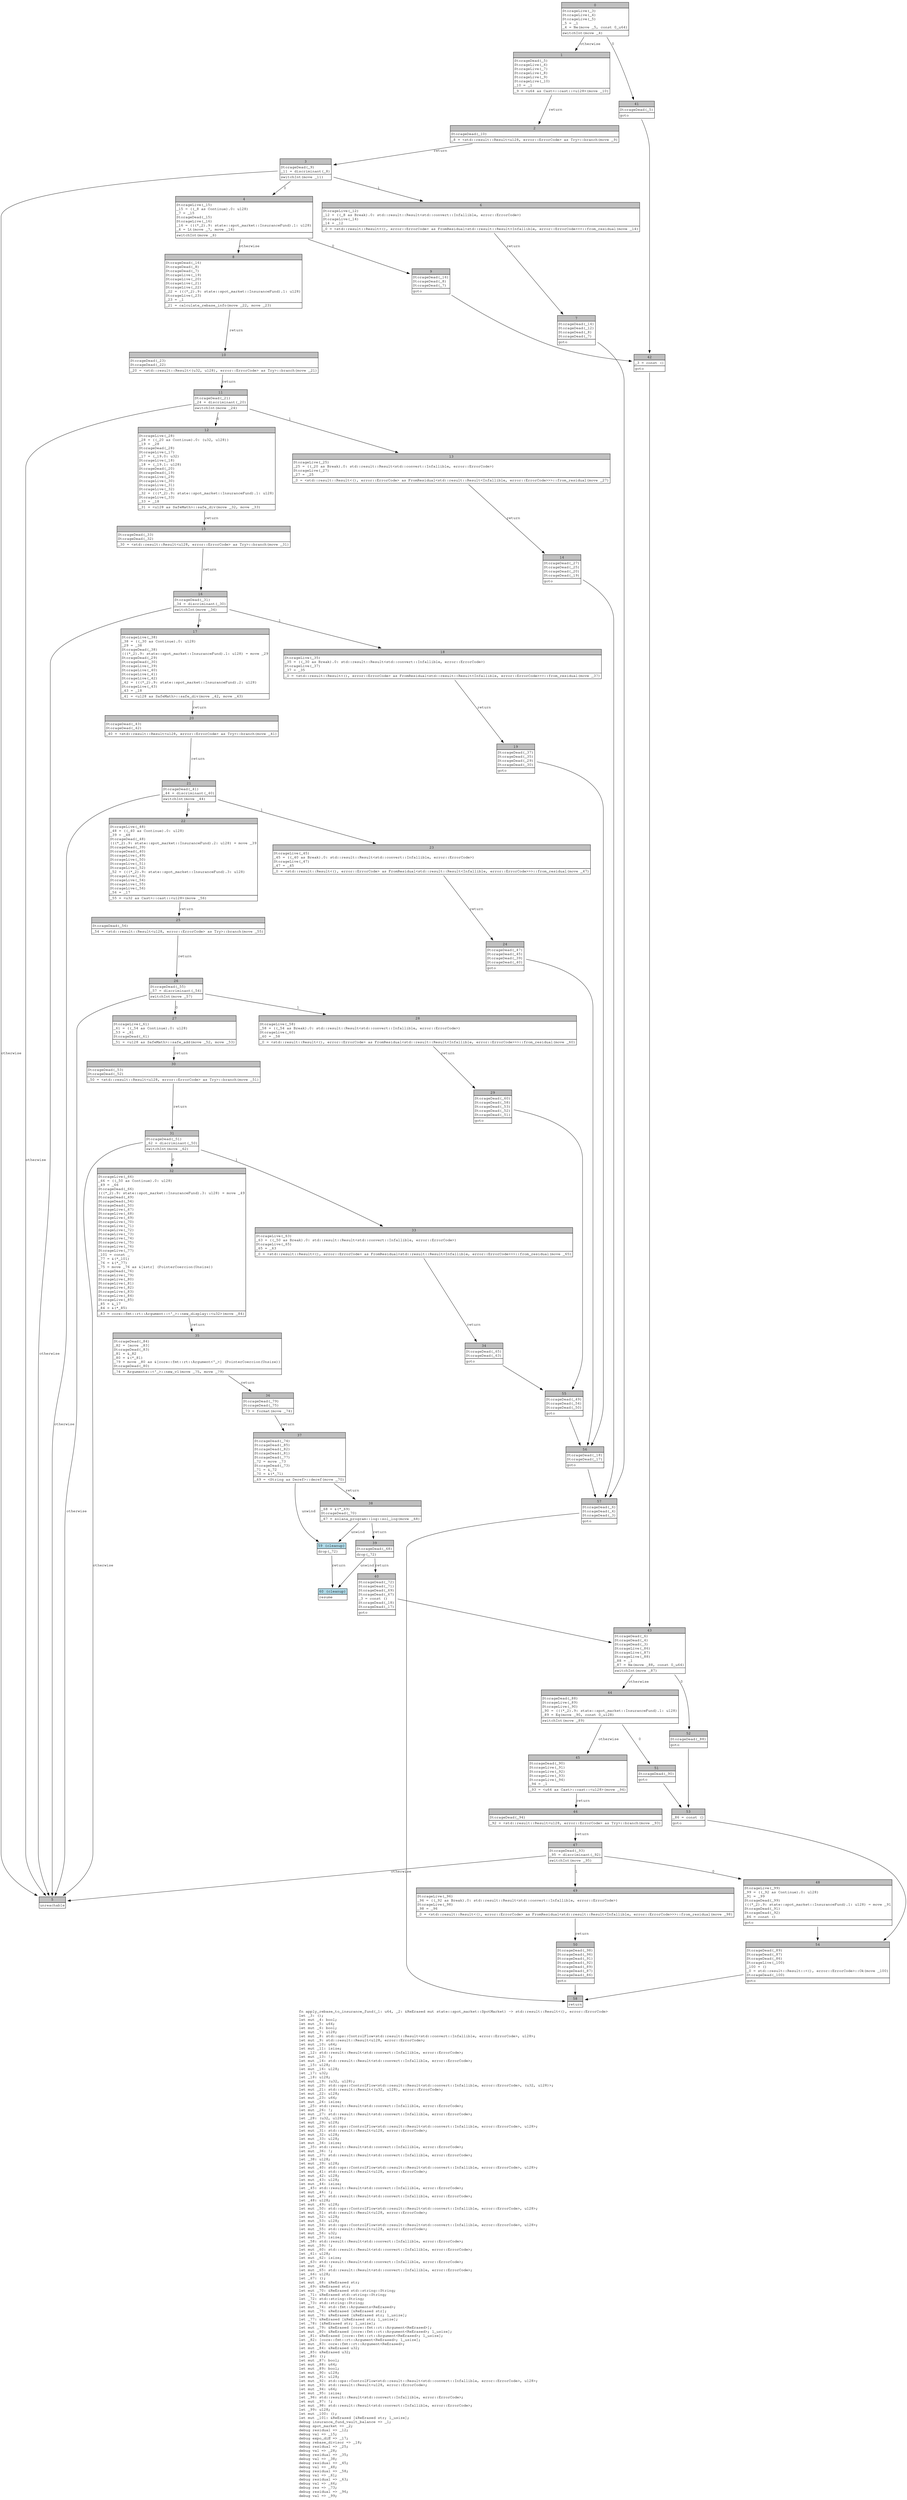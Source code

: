 digraph Mir_0_195 {
    graph [fontname="Courier, monospace"];
    node [fontname="Courier, monospace"];
    edge [fontname="Courier, monospace"];
    label=<fn apply_rebase_to_insurance_fund(_1: u64, _2: &amp;ReErased mut state::spot_market::SpotMarket) -&gt; std::result::Result&lt;(), error::ErrorCode&gt;<br align="left"/>let _3: ();<br align="left"/>let mut _4: bool;<br align="left"/>let mut _5: u64;<br align="left"/>let mut _6: bool;<br align="left"/>let mut _7: u128;<br align="left"/>let mut _8: std::ops::ControlFlow&lt;std::result::Result&lt;std::convert::Infallible, error::ErrorCode&gt;, u128&gt;;<br align="left"/>let mut _9: std::result::Result&lt;u128, error::ErrorCode&gt;;<br align="left"/>let mut _10: u64;<br align="left"/>let mut _11: isize;<br align="left"/>let _12: std::result::Result&lt;std::convert::Infallible, error::ErrorCode&gt;;<br align="left"/>let mut _13: !;<br align="left"/>let mut _14: std::result::Result&lt;std::convert::Infallible, error::ErrorCode&gt;;<br align="left"/>let _15: u128;<br align="left"/>let mut _16: u128;<br align="left"/>let _17: u32;<br align="left"/>let _18: u128;<br align="left"/>let mut _19: (u32, u128);<br align="left"/>let mut _20: std::ops::ControlFlow&lt;std::result::Result&lt;std::convert::Infallible, error::ErrorCode&gt;, (u32, u128)&gt;;<br align="left"/>let mut _21: std::result::Result&lt;(u32, u128), error::ErrorCode&gt;;<br align="left"/>let mut _22: u128;<br align="left"/>let mut _23: u64;<br align="left"/>let mut _24: isize;<br align="left"/>let _25: std::result::Result&lt;std::convert::Infallible, error::ErrorCode&gt;;<br align="left"/>let mut _26: !;<br align="left"/>let mut _27: std::result::Result&lt;std::convert::Infallible, error::ErrorCode&gt;;<br align="left"/>let _28: (u32, u128);<br align="left"/>let mut _29: u128;<br align="left"/>let mut _30: std::ops::ControlFlow&lt;std::result::Result&lt;std::convert::Infallible, error::ErrorCode&gt;, u128&gt;;<br align="left"/>let mut _31: std::result::Result&lt;u128, error::ErrorCode&gt;;<br align="left"/>let mut _32: u128;<br align="left"/>let mut _33: u128;<br align="left"/>let mut _34: isize;<br align="left"/>let _35: std::result::Result&lt;std::convert::Infallible, error::ErrorCode&gt;;<br align="left"/>let mut _36: !;<br align="left"/>let mut _37: std::result::Result&lt;std::convert::Infallible, error::ErrorCode&gt;;<br align="left"/>let _38: u128;<br align="left"/>let mut _39: u128;<br align="left"/>let mut _40: std::ops::ControlFlow&lt;std::result::Result&lt;std::convert::Infallible, error::ErrorCode&gt;, u128&gt;;<br align="left"/>let mut _41: std::result::Result&lt;u128, error::ErrorCode&gt;;<br align="left"/>let mut _42: u128;<br align="left"/>let mut _43: u128;<br align="left"/>let mut _44: isize;<br align="left"/>let _45: std::result::Result&lt;std::convert::Infallible, error::ErrorCode&gt;;<br align="left"/>let mut _46: !;<br align="left"/>let mut _47: std::result::Result&lt;std::convert::Infallible, error::ErrorCode&gt;;<br align="left"/>let _48: u128;<br align="left"/>let mut _49: u128;<br align="left"/>let mut _50: std::ops::ControlFlow&lt;std::result::Result&lt;std::convert::Infallible, error::ErrorCode&gt;, u128&gt;;<br align="left"/>let mut _51: std::result::Result&lt;u128, error::ErrorCode&gt;;<br align="left"/>let mut _52: u128;<br align="left"/>let mut _53: u128;<br align="left"/>let mut _54: std::ops::ControlFlow&lt;std::result::Result&lt;std::convert::Infallible, error::ErrorCode&gt;, u128&gt;;<br align="left"/>let mut _55: std::result::Result&lt;u128, error::ErrorCode&gt;;<br align="left"/>let mut _56: u32;<br align="left"/>let mut _57: isize;<br align="left"/>let _58: std::result::Result&lt;std::convert::Infallible, error::ErrorCode&gt;;<br align="left"/>let mut _59: !;<br align="left"/>let mut _60: std::result::Result&lt;std::convert::Infallible, error::ErrorCode&gt;;<br align="left"/>let _61: u128;<br align="left"/>let mut _62: isize;<br align="left"/>let _63: std::result::Result&lt;std::convert::Infallible, error::ErrorCode&gt;;<br align="left"/>let mut _64: !;<br align="left"/>let mut _65: std::result::Result&lt;std::convert::Infallible, error::ErrorCode&gt;;<br align="left"/>let _66: u128;<br align="left"/>let _67: ();<br align="left"/>let mut _68: &amp;ReErased str;<br align="left"/>let _69: &amp;ReErased str;<br align="left"/>let mut _70: &amp;ReErased std::string::String;<br align="left"/>let _71: &amp;ReErased std::string::String;<br align="left"/>let _72: std::string::String;<br align="left"/>let _73: std::string::String;<br align="left"/>let mut _74: std::fmt::Arguments&lt;ReErased&gt;;<br align="left"/>let mut _75: &amp;ReErased [&amp;ReErased str];<br align="left"/>let mut _76: &amp;ReErased [&amp;ReErased str; 1_usize];<br align="left"/>let _77: &amp;ReErased [&amp;ReErased str; 1_usize];<br align="left"/>let _78: [&amp;ReErased str; 1_usize];<br align="left"/>let mut _79: &amp;ReErased [core::fmt::rt::Argument&lt;ReErased&gt;];<br align="left"/>let mut _80: &amp;ReErased [core::fmt::rt::Argument&lt;ReErased&gt;; 1_usize];<br align="left"/>let _81: &amp;ReErased [core::fmt::rt::Argument&lt;ReErased&gt;; 1_usize];<br align="left"/>let _82: [core::fmt::rt::Argument&lt;ReErased&gt;; 1_usize];<br align="left"/>let mut _83: core::fmt::rt::Argument&lt;ReErased&gt;;<br align="left"/>let mut _84: &amp;ReErased u32;<br align="left"/>let _85: &amp;ReErased u32;<br align="left"/>let _86: ();<br align="left"/>let mut _87: bool;<br align="left"/>let mut _88: u64;<br align="left"/>let mut _89: bool;<br align="left"/>let mut _90: u128;<br align="left"/>let mut _91: u128;<br align="left"/>let mut _92: std::ops::ControlFlow&lt;std::result::Result&lt;std::convert::Infallible, error::ErrorCode&gt;, u128&gt;;<br align="left"/>let mut _93: std::result::Result&lt;u128, error::ErrorCode&gt;;<br align="left"/>let mut _94: u64;<br align="left"/>let mut _95: isize;<br align="left"/>let _96: std::result::Result&lt;std::convert::Infallible, error::ErrorCode&gt;;<br align="left"/>let mut _97: !;<br align="left"/>let mut _98: std::result::Result&lt;std::convert::Infallible, error::ErrorCode&gt;;<br align="left"/>let _99: u128;<br align="left"/>let mut _100: ();<br align="left"/>let mut _101: &amp;ReErased [&amp;ReErased str; 1_usize];<br align="left"/>debug insurance_fund_vault_balance =&gt; _1;<br align="left"/>debug spot_market =&gt; _2;<br align="left"/>debug residual =&gt; _12;<br align="left"/>debug val =&gt; _15;<br align="left"/>debug expo_diff =&gt; _17;<br align="left"/>debug rebase_divisor =&gt; _18;<br align="left"/>debug residual =&gt; _25;<br align="left"/>debug val =&gt; _28;<br align="left"/>debug residual =&gt; _35;<br align="left"/>debug val =&gt; _38;<br align="left"/>debug residual =&gt; _45;<br align="left"/>debug val =&gt; _48;<br align="left"/>debug residual =&gt; _58;<br align="left"/>debug val =&gt; _61;<br align="left"/>debug residual =&gt; _63;<br align="left"/>debug val =&gt; _66;<br align="left"/>debug res =&gt; _73;<br align="left"/>debug residual =&gt; _96;<br align="left"/>debug val =&gt; _99;<br align="left"/>>;
    bb0__0_195 [shape="none", label=<<table border="0" cellborder="1" cellspacing="0"><tr><td bgcolor="gray" align="center" colspan="1">0</td></tr><tr><td align="left" balign="left">StorageLive(_3)<br/>StorageLive(_4)<br/>StorageLive(_5)<br/>_5 = _1<br/>_4 = Ne(move _5, const 0_u64)<br/></td></tr><tr><td align="left">switchInt(move _4)</td></tr></table>>];
    bb1__0_195 [shape="none", label=<<table border="0" cellborder="1" cellspacing="0"><tr><td bgcolor="gray" align="center" colspan="1">1</td></tr><tr><td align="left" balign="left">StorageDead(_5)<br/>StorageLive(_6)<br/>StorageLive(_7)<br/>StorageLive(_8)<br/>StorageLive(_9)<br/>StorageLive(_10)<br/>_10 = _1<br/></td></tr><tr><td align="left">_9 = &lt;u64 as Cast&gt;::cast::&lt;u128&gt;(move _10)</td></tr></table>>];
    bb2__0_195 [shape="none", label=<<table border="0" cellborder="1" cellspacing="0"><tr><td bgcolor="gray" align="center" colspan="1">2</td></tr><tr><td align="left" balign="left">StorageDead(_10)<br/></td></tr><tr><td align="left">_8 = &lt;std::result::Result&lt;u128, error::ErrorCode&gt; as Try&gt;::branch(move _9)</td></tr></table>>];
    bb3__0_195 [shape="none", label=<<table border="0" cellborder="1" cellspacing="0"><tr><td bgcolor="gray" align="center" colspan="1">3</td></tr><tr><td align="left" balign="left">StorageDead(_9)<br/>_11 = discriminant(_8)<br/></td></tr><tr><td align="left">switchInt(move _11)</td></tr></table>>];
    bb4__0_195 [shape="none", label=<<table border="0" cellborder="1" cellspacing="0"><tr><td bgcolor="gray" align="center" colspan="1">4</td></tr><tr><td align="left" balign="left">StorageLive(_15)<br/>_15 = ((_8 as Continue).0: u128)<br/>_7 = _15<br/>StorageDead(_15)<br/>StorageLive(_16)<br/>_16 = (((*_2).9: state::spot_market::InsuranceFund).1: u128)<br/>_6 = Lt(move _7, move _16)<br/></td></tr><tr><td align="left">switchInt(move _6)</td></tr></table>>];
    bb5__0_195 [shape="none", label=<<table border="0" cellborder="1" cellspacing="0"><tr><td bgcolor="gray" align="center" colspan="1">5</td></tr><tr><td align="left">unreachable</td></tr></table>>];
    bb6__0_195 [shape="none", label=<<table border="0" cellborder="1" cellspacing="0"><tr><td bgcolor="gray" align="center" colspan="1">6</td></tr><tr><td align="left" balign="left">StorageLive(_12)<br/>_12 = ((_8 as Break).0: std::result::Result&lt;std::convert::Infallible, error::ErrorCode&gt;)<br/>StorageLive(_14)<br/>_14 = _12<br/></td></tr><tr><td align="left">_0 = &lt;std::result::Result&lt;(), error::ErrorCode&gt; as FromResidual&lt;std::result::Result&lt;Infallible, error::ErrorCode&gt;&gt;&gt;::from_residual(move _14)</td></tr></table>>];
    bb7__0_195 [shape="none", label=<<table border="0" cellborder="1" cellspacing="0"><tr><td bgcolor="gray" align="center" colspan="1">7</td></tr><tr><td align="left" balign="left">StorageDead(_14)<br/>StorageDead(_12)<br/>StorageDead(_8)<br/>StorageDead(_7)<br/></td></tr><tr><td align="left">goto</td></tr></table>>];
    bb8__0_195 [shape="none", label=<<table border="0" cellborder="1" cellspacing="0"><tr><td bgcolor="gray" align="center" colspan="1">8</td></tr><tr><td align="left" balign="left">StorageDead(_16)<br/>StorageDead(_8)<br/>StorageDead(_7)<br/>StorageLive(_19)<br/>StorageLive(_20)<br/>StorageLive(_21)<br/>StorageLive(_22)<br/>_22 = (((*_2).9: state::spot_market::InsuranceFund).1: u128)<br/>StorageLive(_23)<br/>_23 = _1<br/></td></tr><tr><td align="left">_21 = calculate_rebase_info(move _22, move _23)</td></tr></table>>];
    bb9__0_195 [shape="none", label=<<table border="0" cellborder="1" cellspacing="0"><tr><td bgcolor="gray" align="center" colspan="1">9</td></tr><tr><td align="left" balign="left">StorageDead(_16)<br/>StorageDead(_8)<br/>StorageDead(_7)<br/></td></tr><tr><td align="left">goto</td></tr></table>>];
    bb10__0_195 [shape="none", label=<<table border="0" cellborder="1" cellspacing="0"><tr><td bgcolor="gray" align="center" colspan="1">10</td></tr><tr><td align="left" balign="left">StorageDead(_23)<br/>StorageDead(_22)<br/></td></tr><tr><td align="left">_20 = &lt;std::result::Result&lt;(u32, u128), error::ErrorCode&gt; as Try&gt;::branch(move _21)</td></tr></table>>];
    bb11__0_195 [shape="none", label=<<table border="0" cellborder="1" cellspacing="0"><tr><td bgcolor="gray" align="center" colspan="1">11</td></tr><tr><td align="left" balign="left">StorageDead(_21)<br/>_24 = discriminant(_20)<br/></td></tr><tr><td align="left">switchInt(move _24)</td></tr></table>>];
    bb12__0_195 [shape="none", label=<<table border="0" cellborder="1" cellspacing="0"><tr><td bgcolor="gray" align="center" colspan="1">12</td></tr><tr><td align="left" balign="left">StorageLive(_28)<br/>_28 = ((_20 as Continue).0: (u32, u128))<br/>_19 = _28<br/>StorageDead(_28)<br/>StorageLive(_17)<br/>_17 = (_19.0: u32)<br/>StorageLive(_18)<br/>_18 = (_19.1: u128)<br/>StorageDead(_20)<br/>StorageDead(_19)<br/>StorageLive(_29)<br/>StorageLive(_30)<br/>StorageLive(_31)<br/>StorageLive(_32)<br/>_32 = (((*_2).9: state::spot_market::InsuranceFund).1: u128)<br/>StorageLive(_33)<br/>_33 = _18<br/></td></tr><tr><td align="left">_31 = &lt;u128 as SafeMath&gt;::safe_div(move _32, move _33)</td></tr></table>>];
    bb13__0_195 [shape="none", label=<<table border="0" cellborder="1" cellspacing="0"><tr><td bgcolor="gray" align="center" colspan="1">13</td></tr><tr><td align="left" balign="left">StorageLive(_25)<br/>_25 = ((_20 as Break).0: std::result::Result&lt;std::convert::Infallible, error::ErrorCode&gt;)<br/>StorageLive(_27)<br/>_27 = _25<br/></td></tr><tr><td align="left">_0 = &lt;std::result::Result&lt;(), error::ErrorCode&gt; as FromResidual&lt;std::result::Result&lt;Infallible, error::ErrorCode&gt;&gt;&gt;::from_residual(move _27)</td></tr></table>>];
    bb14__0_195 [shape="none", label=<<table border="0" cellborder="1" cellspacing="0"><tr><td bgcolor="gray" align="center" colspan="1">14</td></tr><tr><td align="left" balign="left">StorageDead(_27)<br/>StorageDead(_25)<br/>StorageDead(_20)<br/>StorageDead(_19)<br/></td></tr><tr><td align="left">goto</td></tr></table>>];
    bb15__0_195 [shape="none", label=<<table border="0" cellborder="1" cellspacing="0"><tr><td bgcolor="gray" align="center" colspan="1">15</td></tr><tr><td align="left" balign="left">StorageDead(_33)<br/>StorageDead(_32)<br/></td></tr><tr><td align="left">_30 = &lt;std::result::Result&lt;u128, error::ErrorCode&gt; as Try&gt;::branch(move _31)</td></tr></table>>];
    bb16__0_195 [shape="none", label=<<table border="0" cellborder="1" cellspacing="0"><tr><td bgcolor="gray" align="center" colspan="1">16</td></tr><tr><td align="left" balign="left">StorageDead(_31)<br/>_34 = discriminant(_30)<br/></td></tr><tr><td align="left">switchInt(move _34)</td></tr></table>>];
    bb17__0_195 [shape="none", label=<<table border="0" cellborder="1" cellspacing="0"><tr><td bgcolor="gray" align="center" colspan="1">17</td></tr><tr><td align="left" balign="left">StorageLive(_38)<br/>_38 = ((_30 as Continue).0: u128)<br/>_29 = _38<br/>StorageDead(_38)<br/>(((*_2).9: state::spot_market::InsuranceFund).1: u128) = move _29<br/>StorageDead(_29)<br/>StorageDead(_30)<br/>StorageLive(_39)<br/>StorageLive(_40)<br/>StorageLive(_41)<br/>StorageLive(_42)<br/>_42 = (((*_2).9: state::spot_market::InsuranceFund).2: u128)<br/>StorageLive(_43)<br/>_43 = _18<br/></td></tr><tr><td align="left">_41 = &lt;u128 as SafeMath&gt;::safe_div(move _42, move _43)</td></tr></table>>];
    bb18__0_195 [shape="none", label=<<table border="0" cellborder="1" cellspacing="0"><tr><td bgcolor="gray" align="center" colspan="1">18</td></tr><tr><td align="left" balign="left">StorageLive(_35)<br/>_35 = ((_30 as Break).0: std::result::Result&lt;std::convert::Infallible, error::ErrorCode&gt;)<br/>StorageLive(_37)<br/>_37 = _35<br/></td></tr><tr><td align="left">_0 = &lt;std::result::Result&lt;(), error::ErrorCode&gt; as FromResidual&lt;std::result::Result&lt;Infallible, error::ErrorCode&gt;&gt;&gt;::from_residual(move _37)</td></tr></table>>];
    bb19__0_195 [shape="none", label=<<table border="0" cellborder="1" cellspacing="0"><tr><td bgcolor="gray" align="center" colspan="1">19</td></tr><tr><td align="left" balign="left">StorageDead(_37)<br/>StorageDead(_35)<br/>StorageDead(_29)<br/>StorageDead(_30)<br/></td></tr><tr><td align="left">goto</td></tr></table>>];
    bb20__0_195 [shape="none", label=<<table border="0" cellborder="1" cellspacing="0"><tr><td bgcolor="gray" align="center" colspan="1">20</td></tr><tr><td align="left" balign="left">StorageDead(_43)<br/>StorageDead(_42)<br/></td></tr><tr><td align="left">_40 = &lt;std::result::Result&lt;u128, error::ErrorCode&gt; as Try&gt;::branch(move _41)</td></tr></table>>];
    bb21__0_195 [shape="none", label=<<table border="0" cellborder="1" cellspacing="0"><tr><td bgcolor="gray" align="center" colspan="1">21</td></tr><tr><td align="left" balign="left">StorageDead(_41)<br/>_44 = discriminant(_40)<br/></td></tr><tr><td align="left">switchInt(move _44)</td></tr></table>>];
    bb22__0_195 [shape="none", label=<<table border="0" cellborder="1" cellspacing="0"><tr><td bgcolor="gray" align="center" colspan="1">22</td></tr><tr><td align="left" balign="left">StorageLive(_48)<br/>_48 = ((_40 as Continue).0: u128)<br/>_39 = _48<br/>StorageDead(_48)<br/>(((*_2).9: state::spot_market::InsuranceFund).2: u128) = move _39<br/>StorageDead(_39)<br/>StorageDead(_40)<br/>StorageLive(_49)<br/>StorageLive(_50)<br/>StorageLive(_51)<br/>StorageLive(_52)<br/>_52 = (((*_2).9: state::spot_market::InsuranceFund).3: u128)<br/>StorageLive(_53)<br/>StorageLive(_54)<br/>StorageLive(_55)<br/>StorageLive(_56)<br/>_56 = _17<br/></td></tr><tr><td align="left">_55 = &lt;u32 as Cast&gt;::cast::&lt;u128&gt;(move _56)</td></tr></table>>];
    bb23__0_195 [shape="none", label=<<table border="0" cellborder="1" cellspacing="0"><tr><td bgcolor="gray" align="center" colspan="1">23</td></tr><tr><td align="left" balign="left">StorageLive(_45)<br/>_45 = ((_40 as Break).0: std::result::Result&lt;std::convert::Infallible, error::ErrorCode&gt;)<br/>StorageLive(_47)<br/>_47 = _45<br/></td></tr><tr><td align="left">_0 = &lt;std::result::Result&lt;(), error::ErrorCode&gt; as FromResidual&lt;std::result::Result&lt;Infallible, error::ErrorCode&gt;&gt;&gt;::from_residual(move _47)</td></tr></table>>];
    bb24__0_195 [shape="none", label=<<table border="0" cellborder="1" cellspacing="0"><tr><td bgcolor="gray" align="center" colspan="1">24</td></tr><tr><td align="left" balign="left">StorageDead(_47)<br/>StorageDead(_45)<br/>StorageDead(_39)<br/>StorageDead(_40)<br/></td></tr><tr><td align="left">goto</td></tr></table>>];
    bb25__0_195 [shape="none", label=<<table border="0" cellborder="1" cellspacing="0"><tr><td bgcolor="gray" align="center" colspan="1">25</td></tr><tr><td align="left" balign="left">StorageDead(_56)<br/></td></tr><tr><td align="left">_54 = &lt;std::result::Result&lt;u128, error::ErrorCode&gt; as Try&gt;::branch(move _55)</td></tr></table>>];
    bb26__0_195 [shape="none", label=<<table border="0" cellborder="1" cellspacing="0"><tr><td bgcolor="gray" align="center" colspan="1">26</td></tr><tr><td align="left" balign="left">StorageDead(_55)<br/>_57 = discriminant(_54)<br/></td></tr><tr><td align="left">switchInt(move _57)</td></tr></table>>];
    bb27__0_195 [shape="none", label=<<table border="0" cellborder="1" cellspacing="0"><tr><td bgcolor="gray" align="center" colspan="1">27</td></tr><tr><td align="left" balign="left">StorageLive(_61)<br/>_61 = ((_54 as Continue).0: u128)<br/>_53 = _61<br/>StorageDead(_61)<br/></td></tr><tr><td align="left">_51 = &lt;u128 as SafeMath&gt;::safe_add(move _52, move _53)</td></tr></table>>];
    bb28__0_195 [shape="none", label=<<table border="0" cellborder="1" cellspacing="0"><tr><td bgcolor="gray" align="center" colspan="1">28</td></tr><tr><td align="left" balign="left">StorageLive(_58)<br/>_58 = ((_54 as Break).0: std::result::Result&lt;std::convert::Infallible, error::ErrorCode&gt;)<br/>StorageLive(_60)<br/>_60 = _58<br/></td></tr><tr><td align="left">_0 = &lt;std::result::Result&lt;(), error::ErrorCode&gt; as FromResidual&lt;std::result::Result&lt;Infallible, error::ErrorCode&gt;&gt;&gt;::from_residual(move _60)</td></tr></table>>];
    bb29__0_195 [shape="none", label=<<table border="0" cellborder="1" cellspacing="0"><tr><td bgcolor="gray" align="center" colspan="1">29</td></tr><tr><td align="left" balign="left">StorageDead(_60)<br/>StorageDead(_58)<br/>StorageDead(_53)<br/>StorageDead(_52)<br/>StorageDead(_51)<br/></td></tr><tr><td align="left">goto</td></tr></table>>];
    bb30__0_195 [shape="none", label=<<table border="0" cellborder="1" cellspacing="0"><tr><td bgcolor="gray" align="center" colspan="1">30</td></tr><tr><td align="left" balign="left">StorageDead(_53)<br/>StorageDead(_52)<br/></td></tr><tr><td align="left">_50 = &lt;std::result::Result&lt;u128, error::ErrorCode&gt; as Try&gt;::branch(move _51)</td></tr></table>>];
    bb31__0_195 [shape="none", label=<<table border="0" cellborder="1" cellspacing="0"><tr><td bgcolor="gray" align="center" colspan="1">31</td></tr><tr><td align="left" balign="left">StorageDead(_51)<br/>_62 = discriminant(_50)<br/></td></tr><tr><td align="left">switchInt(move _62)</td></tr></table>>];
    bb32__0_195 [shape="none", label=<<table border="0" cellborder="1" cellspacing="0"><tr><td bgcolor="gray" align="center" colspan="1">32</td></tr><tr><td align="left" balign="left">StorageLive(_66)<br/>_66 = ((_50 as Continue).0: u128)<br/>_49 = _66<br/>StorageDead(_66)<br/>(((*_2).9: state::spot_market::InsuranceFund).3: u128) = move _49<br/>StorageDead(_49)<br/>StorageDead(_54)<br/>StorageDead(_50)<br/>StorageLive(_67)<br/>StorageLive(_68)<br/>StorageLive(_69)<br/>StorageLive(_70)<br/>StorageLive(_71)<br/>StorageLive(_72)<br/>StorageLive(_73)<br/>StorageLive(_74)<br/>StorageLive(_75)<br/>StorageLive(_76)<br/>StorageLive(_77)<br/>_101 = const _<br/>_77 = &amp;(*_101)<br/>_76 = &amp;(*_77)<br/>_75 = move _76 as &amp;[&amp;str] (PointerCoercion(Unsize))<br/>StorageDead(_76)<br/>StorageLive(_79)<br/>StorageLive(_80)<br/>StorageLive(_81)<br/>StorageLive(_82)<br/>StorageLive(_83)<br/>StorageLive(_84)<br/>StorageLive(_85)<br/>_85 = &amp;_17<br/>_84 = &amp;(*_85)<br/></td></tr><tr><td align="left">_83 = core::fmt::rt::Argument::&lt;'_&gt;::new_display::&lt;u32&gt;(move _84)</td></tr></table>>];
    bb33__0_195 [shape="none", label=<<table border="0" cellborder="1" cellspacing="0"><tr><td bgcolor="gray" align="center" colspan="1">33</td></tr><tr><td align="left" balign="left">StorageLive(_63)<br/>_63 = ((_50 as Break).0: std::result::Result&lt;std::convert::Infallible, error::ErrorCode&gt;)<br/>StorageLive(_65)<br/>_65 = _63<br/></td></tr><tr><td align="left">_0 = &lt;std::result::Result&lt;(), error::ErrorCode&gt; as FromResidual&lt;std::result::Result&lt;Infallible, error::ErrorCode&gt;&gt;&gt;::from_residual(move _65)</td></tr></table>>];
    bb34__0_195 [shape="none", label=<<table border="0" cellborder="1" cellspacing="0"><tr><td bgcolor="gray" align="center" colspan="1">34</td></tr><tr><td align="left" balign="left">StorageDead(_65)<br/>StorageDead(_63)<br/></td></tr><tr><td align="left">goto</td></tr></table>>];
    bb35__0_195 [shape="none", label=<<table border="0" cellborder="1" cellspacing="0"><tr><td bgcolor="gray" align="center" colspan="1">35</td></tr><tr><td align="left" balign="left">StorageDead(_84)<br/>_82 = [move _83]<br/>StorageDead(_83)<br/>_81 = &amp;_82<br/>_80 = &amp;(*_81)<br/>_79 = move _80 as &amp;[core::fmt::rt::Argument&lt;'_&gt;] (PointerCoercion(Unsize))<br/>StorageDead(_80)<br/></td></tr><tr><td align="left">_74 = Arguments::&lt;'_&gt;::new_v1(move _75, move _79)</td></tr></table>>];
    bb36__0_195 [shape="none", label=<<table border="0" cellborder="1" cellspacing="0"><tr><td bgcolor="gray" align="center" colspan="1">36</td></tr><tr><td align="left" balign="left">StorageDead(_79)<br/>StorageDead(_75)<br/></td></tr><tr><td align="left">_73 = format(move _74)</td></tr></table>>];
    bb37__0_195 [shape="none", label=<<table border="0" cellborder="1" cellspacing="0"><tr><td bgcolor="gray" align="center" colspan="1">37</td></tr><tr><td align="left" balign="left">StorageDead(_74)<br/>StorageDead(_85)<br/>StorageDead(_82)<br/>StorageDead(_81)<br/>StorageDead(_77)<br/>_72 = move _73<br/>StorageDead(_73)<br/>_71 = &amp;_72<br/>_70 = &amp;(*_71)<br/></td></tr><tr><td align="left">_69 = &lt;String as Deref&gt;::deref(move _70)</td></tr></table>>];
    bb38__0_195 [shape="none", label=<<table border="0" cellborder="1" cellspacing="0"><tr><td bgcolor="gray" align="center" colspan="1">38</td></tr><tr><td align="left" balign="left">_68 = &amp;(*_69)<br/>StorageDead(_70)<br/></td></tr><tr><td align="left">_67 = solana_program::log::sol_log(move _68)</td></tr></table>>];
    bb39__0_195 [shape="none", label=<<table border="0" cellborder="1" cellspacing="0"><tr><td bgcolor="gray" align="center" colspan="1">39</td></tr><tr><td align="left" balign="left">StorageDead(_68)<br/></td></tr><tr><td align="left">drop(_72)</td></tr></table>>];
    bb40__0_195 [shape="none", label=<<table border="0" cellborder="1" cellspacing="0"><tr><td bgcolor="gray" align="center" colspan="1">40</td></tr><tr><td align="left" balign="left">StorageDead(_72)<br/>StorageDead(_71)<br/>StorageDead(_69)<br/>StorageDead(_67)<br/>_3 = const ()<br/>StorageDead(_18)<br/>StorageDead(_17)<br/></td></tr><tr><td align="left">goto</td></tr></table>>];
    bb41__0_195 [shape="none", label=<<table border="0" cellborder="1" cellspacing="0"><tr><td bgcolor="gray" align="center" colspan="1">41</td></tr><tr><td align="left" balign="left">StorageDead(_5)<br/></td></tr><tr><td align="left">goto</td></tr></table>>];
    bb42__0_195 [shape="none", label=<<table border="0" cellborder="1" cellspacing="0"><tr><td bgcolor="gray" align="center" colspan="1">42</td></tr><tr><td align="left" balign="left">_3 = const ()<br/></td></tr><tr><td align="left">goto</td></tr></table>>];
    bb43__0_195 [shape="none", label=<<table border="0" cellborder="1" cellspacing="0"><tr><td bgcolor="gray" align="center" colspan="1">43</td></tr><tr><td align="left" balign="left">StorageDead(_6)<br/>StorageDead(_4)<br/>StorageDead(_3)<br/>StorageLive(_86)<br/>StorageLive(_87)<br/>StorageLive(_88)<br/>_88 = _1<br/>_87 = Ne(move _88, const 0_u64)<br/></td></tr><tr><td align="left">switchInt(move _87)</td></tr></table>>];
    bb44__0_195 [shape="none", label=<<table border="0" cellborder="1" cellspacing="0"><tr><td bgcolor="gray" align="center" colspan="1">44</td></tr><tr><td align="left" balign="left">StorageDead(_88)<br/>StorageLive(_89)<br/>StorageLive(_90)<br/>_90 = (((*_2).9: state::spot_market::InsuranceFund).1: u128)<br/>_89 = Eq(move _90, const 0_u128)<br/></td></tr><tr><td align="left">switchInt(move _89)</td></tr></table>>];
    bb45__0_195 [shape="none", label=<<table border="0" cellborder="1" cellspacing="0"><tr><td bgcolor="gray" align="center" colspan="1">45</td></tr><tr><td align="left" balign="left">StorageDead(_90)<br/>StorageLive(_91)<br/>StorageLive(_92)<br/>StorageLive(_93)<br/>StorageLive(_94)<br/>_94 = _1<br/></td></tr><tr><td align="left">_93 = &lt;u64 as Cast&gt;::cast::&lt;u128&gt;(move _94)</td></tr></table>>];
    bb46__0_195 [shape="none", label=<<table border="0" cellborder="1" cellspacing="0"><tr><td bgcolor="gray" align="center" colspan="1">46</td></tr><tr><td align="left" balign="left">StorageDead(_94)<br/></td></tr><tr><td align="left">_92 = &lt;std::result::Result&lt;u128, error::ErrorCode&gt; as Try&gt;::branch(move _93)</td></tr></table>>];
    bb47__0_195 [shape="none", label=<<table border="0" cellborder="1" cellspacing="0"><tr><td bgcolor="gray" align="center" colspan="1">47</td></tr><tr><td align="left" balign="left">StorageDead(_93)<br/>_95 = discriminant(_92)<br/></td></tr><tr><td align="left">switchInt(move _95)</td></tr></table>>];
    bb48__0_195 [shape="none", label=<<table border="0" cellborder="1" cellspacing="0"><tr><td bgcolor="gray" align="center" colspan="1">48</td></tr><tr><td align="left" balign="left">StorageLive(_99)<br/>_99 = ((_92 as Continue).0: u128)<br/>_91 = _99<br/>StorageDead(_99)<br/>(((*_2).9: state::spot_market::InsuranceFund).1: u128) = move _91<br/>StorageDead(_91)<br/>StorageDead(_92)<br/>_86 = const ()<br/></td></tr><tr><td align="left">goto</td></tr></table>>];
    bb49__0_195 [shape="none", label=<<table border="0" cellborder="1" cellspacing="0"><tr><td bgcolor="gray" align="center" colspan="1">49</td></tr><tr><td align="left" balign="left">StorageLive(_96)<br/>_96 = ((_92 as Break).0: std::result::Result&lt;std::convert::Infallible, error::ErrorCode&gt;)<br/>StorageLive(_98)<br/>_98 = _96<br/></td></tr><tr><td align="left">_0 = &lt;std::result::Result&lt;(), error::ErrorCode&gt; as FromResidual&lt;std::result::Result&lt;Infallible, error::ErrorCode&gt;&gt;&gt;::from_residual(move _98)</td></tr></table>>];
    bb50__0_195 [shape="none", label=<<table border="0" cellborder="1" cellspacing="0"><tr><td bgcolor="gray" align="center" colspan="1">50</td></tr><tr><td align="left" balign="left">StorageDead(_98)<br/>StorageDead(_96)<br/>StorageDead(_91)<br/>StorageDead(_92)<br/>StorageDead(_89)<br/>StorageDead(_87)<br/>StorageDead(_86)<br/></td></tr><tr><td align="left">goto</td></tr></table>>];
    bb51__0_195 [shape="none", label=<<table border="0" cellborder="1" cellspacing="0"><tr><td bgcolor="gray" align="center" colspan="1">51</td></tr><tr><td align="left" balign="left">StorageDead(_90)<br/></td></tr><tr><td align="left">goto</td></tr></table>>];
    bb52__0_195 [shape="none", label=<<table border="0" cellborder="1" cellspacing="0"><tr><td bgcolor="gray" align="center" colspan="1">52</td></tr><tr><td align="left" balign="left">StorageDead(_88)<br/></td></tr><tr><td align="left">goto</td></tr></table>>];
    bb53__0_195 [shape="none", label=<<table border="0" cellborder="1" cellspacing="0"><tr><td bgcolor="gray" align="center" colspan="1">53</td></tr><tr><td align="left" balign="left">_86 = const ()<br/></td></tr><tr><td align="left">goto</td></tr></table>>];
    bb54__0_195 [shape="none", label=<<table border="0" cellborder="1" cellspacing="0"><tr><td bgcolor="gray" align="center" colspan="1">54</td></tr><tr><td align="left" balign="left">StorageDead(_89)<br/>StorageDead(_87)<br/>StorageDead(_86)<br/>StorageLive(_100)<br/>_100 = ()<br/>_0 = std::result::Result::&lt;(), error::ErrorCode&gt;::Ok(move _100)<br/>StorageDead(_100)<br/></td></tr><tr><td align="left">goto</td></tr></table>>];
    bb55__0_195 [shape="none", label=<<table border="0" cellborder="1" cellspacing="0"><tr><td bgcolor="gray" align="center" colspan="1">55</td></tr><tr><td align="left" balign="left">StorageDead(_49)<br/>StorageDead(_54)<br/>StorageDead(_50)<br/></td></tr><tr><td align="left">goto</td></tr></table>>];
    bb56__0_195 [shape="none", label=<<table border="0" cellborder="1" cellspacing="0"><tr><td bgcolor="gray" align="center" colspan="1">56</td></tr><tr><td align="left" balign="left">StorageDead(_18)<br/>StorageDead(_17)<br/></td></tr><tr><td align="left">goto</td></tr></table>>];
    bb57__0_195 [shape="none", label=<<table border="0" cellborder="1" cellspacing="0"><tr><td bgcolor="gray" align="center" colspan="1">57</td></tr><tr><td align="left" balign="left">StorageDead(_6)<br/>StorageDead(_4)<br/>StorageDead(_3)<br/></td></tr><tr><td align="left">goto</td></tr></table>>];
    bb58__0_195 [shape="none", label=<<table border="0" cellborder="1" cellspacing="0"><tr><td bgcolor="gray" align="center" colspan="1">58</td></tr><tr><td align="left">return</td></tr></table>>];
    bb59__0_195 [shape="none", label=<<table border="0" cellborder="1" cellspacing="0"><tr><td bgcolor="lightblue" align="center" colspan="1">59 (cleanup)</td></tr><tr><td align="left">drop(_72)</td></tr></table>>];
    bb60__0_195 [shape="none", label=<<table border="0" cellborder="1" cellspacing="0"><tr><td bgcolor="lightblue" align="center" colspan="1">60 (cleanup)</td></tr><tr><td align="left">resume</td></tr></table>>];
    bb0__0_195 -> bb41__0_195 [label="0"];
    bb0__0_195 -> bb1__0_195 [label="otherwise"];
    bb1__0_195 -> bb2__0_195 [label="return"];
    bb2__0_195 -> bb3__0_195 [label="return"];
    bb3__0_195 -> bb4__0_195 [label="0"];
    bb3__0_195 -> bb6__0_195 [label="1"];
    bb3__0_195 -> bb5__0_195 [label="otherwise"];
    bb4__0_195 -> bb9__0_195 [label="0"];
    bb4__0_195 -> bb8__0_195 [label="otherwise"];
    bb6__0_195 -> bb7__0_195 [label="return"];
    bb7__0_195 -> bb57__0_195 [label=""];
    bb8__0_195 -> bb10__0_195 [label="return"];
    bb9__0_195 -> bb42__0_195 [label=""];
    bb10__0_195 -> bb11__0_195 [label="return"];
    bb11__0_195 -> bb12__0_195 [label="0"];
    bb11__0_195 -> bb13__0_195 [label="1"];
    bb11__0_195 -> bb5__0_195 [label="otherwise"];
    bb12__0_195 -> bb15__0_195 [label="return"];
    bb13__0_195 -> bb14__0_195 [label="return"];
    bb14__0_195 -> bb57__0_195 [label=""];
    bb15__0_195 -> bb16__0_195 [label="return"];
    bb16__0_195 -> bb17__0_195 [label="0"];
    bb16__0_195 -> bb18__0_195 [label="1"];
    bb16__0_195 -> bb5__0_195 [label="otherwise"];
    bb17__0_195 -> bb20__0_195 [label="return"];
    bb18__0_195 -> bb19__0_195 [label="return"];
    bb19__0_195 -> bb56__0_195 [label=""];
    bb20__0_195 -> bb21__0_195 [label="return"];
    bb21__0_195 -> bb22__0_195 [label="0"];
    bb21__0_195 -> bb23__0_195 [label="1"];
    bb21__0_195 -> bb5__0_195 [label="otherwise"];
    bb22__0_195 -> bb25__0_195 [label="return"];
    bb23__0_195 -> bb24__0_195 [label="return"];
    bb24__0_195 -> bb56__0_195 [label=""];
    bb25__0_195 -> bb26__0_195 [label="return"];
    bb26__0_195 -> bb27__0_195 [label="0"];
    bb26__0_195 -> bb28__0_195 [label="1"];
    bb26__0_195 -> bb5__0_195 [label="otherwise"];
    bb27__0_195 -> bb30__0_195 [label="return"];
    bb28__0_195 -> bb29__0_195 [label="return"];
    bb29__0_195 -> bb55__0_195 [label=""];
    bb30__0_195 -> bb31__0_195 [label="return"];
    bb31__0_195 -> bb32__0_195 [label="0"];
    bb31__0_195 -> bb33__0_195 [label="1"];
    bb31__0_195 -> bb5__0_195 [label="otherwise"];
    bb32__0_195 -> bb35__0_195 [label="return"];
    bb33__0_195 -> bb34__0_195 [label="return"];
    bb34__0_195 -> bb55__0_195 [label=""];
    bb35__0_195 -> bb36__0_195 [label="return"];
    bb36__0_195 -> bb37__0_195 [label="return"];
    bb37__0_195 -> bb38__0_195 [label="return"];
    bb37__0_195 -> bb59__0_195 [label="unwind"];
    bb38__0_195 -> bb39__0_195 [label="return"];
    bb38__0_195 -> bb59__0_195 [label="unwind"];
    bb39__0_195 -> bb40__0_195 [label="return"];
    bb39__0_195 -> bb60__0_195 [label="unwind"];
    bb40__0_195 -> bb43__0_195 [label=""];
    bb41__0_195 -> bb42__0_195 [label=""];
    bb42__0_195 -> bb43__0_195 [label=""];
    bb43__0_195 -> bb52__0_195 [label="0"];
    bb43__0_195 -> bb44__0_195 [label="otherwise"];
    bb44__0_195 -> bb51__0_195 [label="0"];
    bb44__0_195 -> bb45__0_195 [label="otherwise"];
    bb45__0_195 -> bb46__0_195 [label="return"];
    bb46__0_195 -> bb47__0_195 [label="return"];
    bb47__0_195 -> bb48__0_195 [label="0"];
    bb47__0_195 -> bb49__0_195 [label="1"];
    bb47__0_195 -> bb5__0_195 [label="otherwise"];
    bb48__0_195 -> bb54__0_195 [label=""];
    bb49__0_195 -> bb50__0_195 [label="return"];
    bb50__0_195 -> bb58__0_195 [label=""];
    bb51__0_195 -> bb53__0_195 [label=""];
    bb52__0_195 -> bb53__0_195 [label=""];
    bb53__0_195 -> bb54__0_195 [label=""];
    bb54__0_195 -> bb58__0_195 [label=""];
    bb55__0_195 -> bb56__0_195 [label=""];
    bb56__0_195 -> bb57__0_195 [label=""];
    bb57__0_195 -> bb58__0_195 [label=""];
    bb59__0_195 -> bb60__0_195 [label="return"];
}
